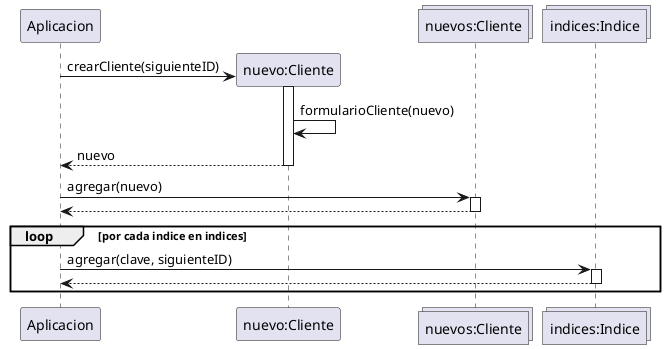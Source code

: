 @startuml

participant Aplicacion
participant "nuevo:Cliente" as Cliente
collections "nuevos:Cliente" as Lista
collections "indices:Indice" as Indice

create Cliente
Aplicacion -> Cliente: crearCliente(siguienteID)
activate Cliente
Cliente -> Cliente: formularioCliente(nuevo)
return nuevo
Aplicacion -> Lista: agregar(nuevo)
activate Lista
return 
loop por cada indice en indices
	Aplicacion -> Indice: agregar(clave, siguienteID)
	activate Indice
	return 
end

@enduml
